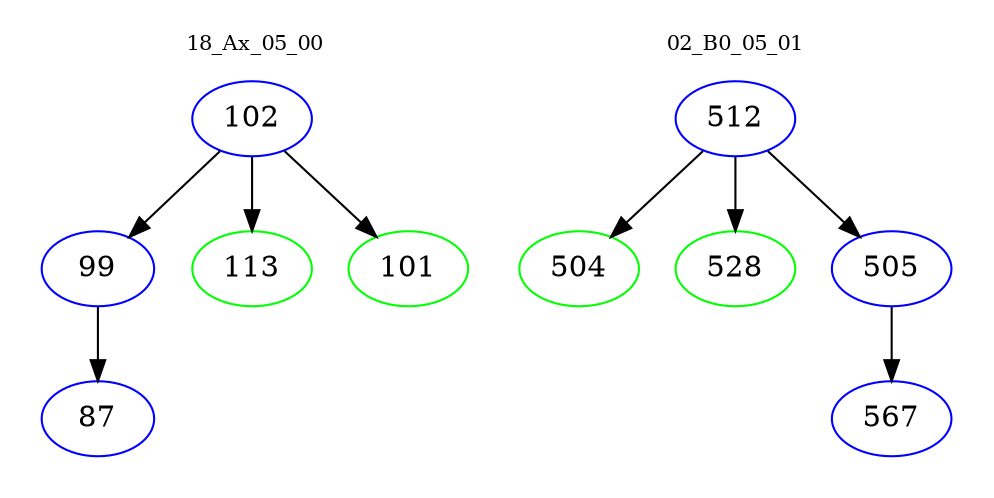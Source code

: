 digraph{
subgraph cluster_0 {
color = white
label = "18_Ax_05_00";
fontsize=10;
T0_102 [label="102", color="blue"]
T0_102 -> T0_99 [color="black"]
T0_99 [label="99", color="blue"]
T0_99 -> T0_87 [color="black"]
T0_87 [label="87", color="blue"]
T0_102 -> T0_113 [color="black"]
T0_113 [label="113", color="green"]
T0_102 -> T0_101 [color="black"]
T0_101 [label="101", color="green"]
}
subgraph cluster_1 {
color = white
label = "02_B0_05_01";
fontsize=10;
T1_512 [label="512", color="blue"]
T1_512 -> T1_504 [color="black"]
T1_504 [label="504", color="green"]
T1_512 -> T1_528 [color="black"]
T1_528 [label="528", color="green"]
T1_512 -> T1_505 [color="black"]
T1_505 [label="505", color="blue"]
T1_505 -> T1_567 [color="black"]
T1_567 [label="567", color="blue"]
}
}
